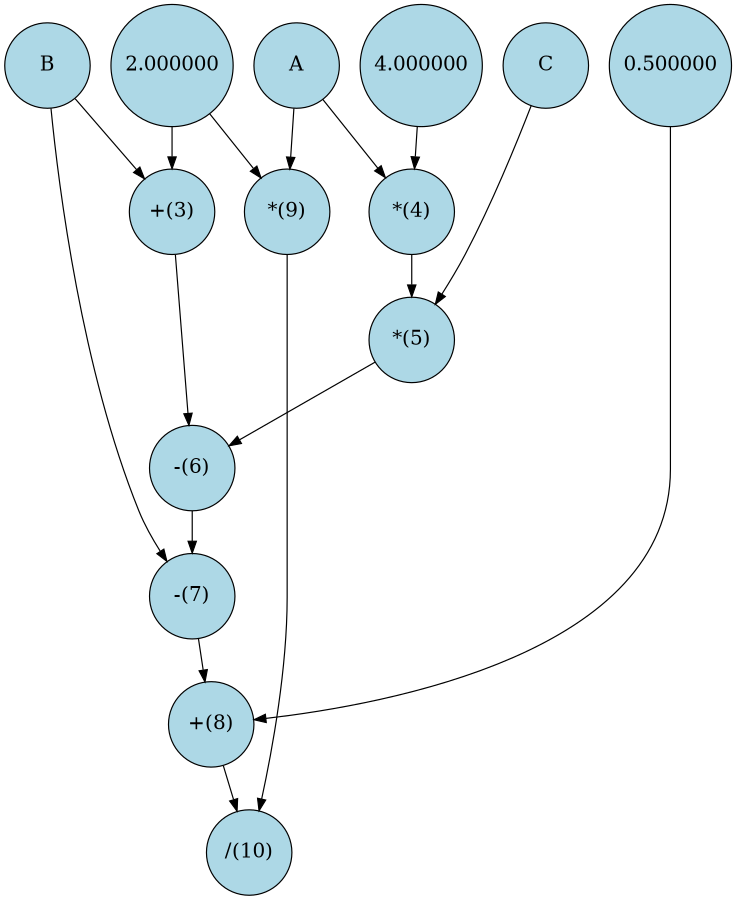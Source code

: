 digraph G {
  size="6,6";
  node [shape=circle style=filled width=1 height=1 fillcolor=lightblue fontsize=17];
  { rank = same; "B"; "2.000000"; "4.000000"; "A"; "C"; "0.500000"; "2.000000"; }

  "B" -> "-(7)";
  "B" -> "+(3)";
  "2.000000" -> "+(3)";
  "+(3)" -> "-(6)";
  "4.000000" -> "*(4)";
  "A" -> "*(4)";
  "A" -> "*(9)";
  "*(4)" -> "*(5)";
  "C" -> "*(5)";
  "*(5)" -> "-(6)";
  "-(6)" -> "-(7)";
  "-(7)" -> "+(8)";
  "0.500000" -> "+(8)";
  "+(8)" -> "/(10)";
  "2.000000" -> "*(9)";
  "*(9)" -> "/(10)";
}
